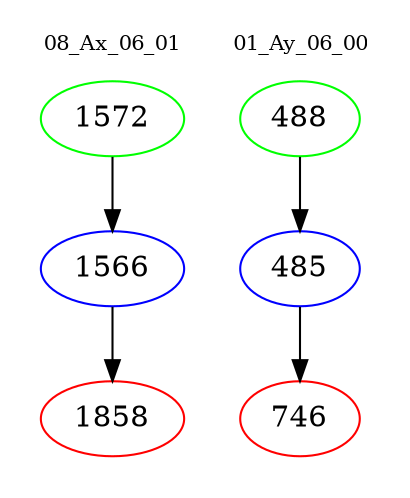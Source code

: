 digraph{
subgraph cluster_0 {
color = white
label = "08_Ax_06_01";
fontsize=10;
T0_1572 [label="1572", color="green"]
T0_1572 -> T0_1566 [color="black"]
T0_1566 [label="1566", color="blue"]
T0_1566 -> T0_1858 [color="black"]
T0_1858 [label="1858", color="red"]
}
subgraph cluster_1 {
color = white
label = "01_Ay_06_00";
fontsize=10;
T1_488 [label="488", color="green"]
T1_488 -> T1_485 [color="black"]
T1_485 [label="485", color="blue"]
T1_485 -> T1_746 [color="black"]
T1_746 [label="746", color="red"]
}
}
